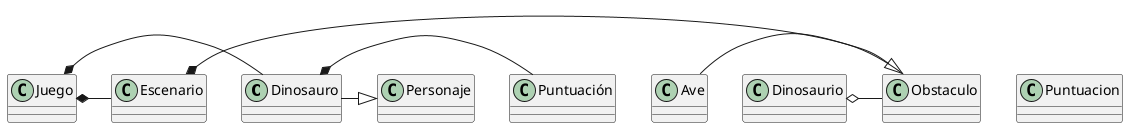 @startuml

class Dinosauro
class Obstaculo
class Personaje
class Ave
class Escenario
class Puntuacion


Juego *- Dinosauro
Juego *- Escenario
Escenario *- Obstaculo
Dinosauro *- Puntuación

Ave -|> Obstaculo
Dinosauro -|> Personaje

Dinosaurio o- Obstaculo


@enduml